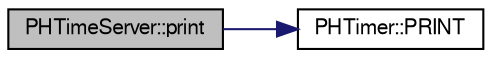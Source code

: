 digraph "PHTimeServer::print"
{
  bgcolor="transparent";
  edge [fontname="FreeSans",fontsize="10",labelfontname="FreeSans",labelfontsize="10"];
  node [fontname="FreeSans",fontsize="10",shape=record];
  rankdir="LR";
  Node1 [label="PHTimeServer::print",height=0.2,width=0.4,color="black", fillcolor="grey75", style="filled" fontcolor="black"];
  Node1 -> Node2 [color="midnightblue",fontsize="10",style="solid",fontname="FreeSans"];
  Node2 [label="PHTimer::PRINT",height=0.2,width=0.4,color="black",URL="$d0/d5e/classPHTimer.html#ac0fd0e47b6cd0a290f3db3ee4dae3ab5",tooltip="print a message (formated) to a stream "];
}
